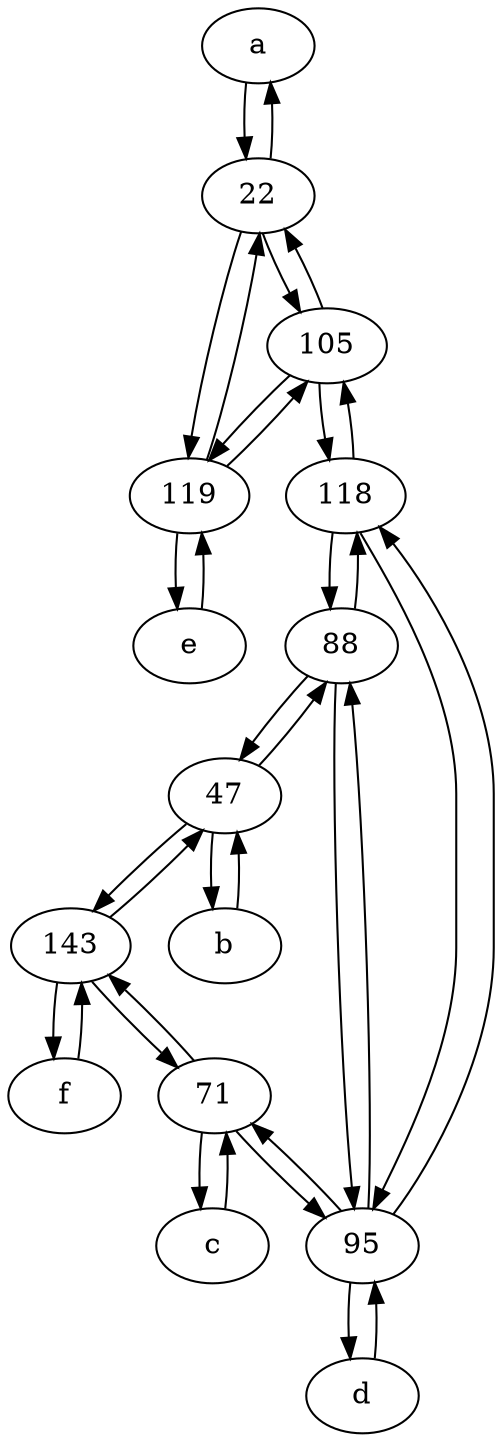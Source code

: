 digraph  {
	a [pos="40,10!"];
	119;
	22;
	88;
	143;
	105;
	f [pos="15,45!"];
	b [pos="50,20!"];
	e [pos="30,50!"];
	47;
	71;
	d [pos="20,30!"];
	c [pos="20,10!"];
	118;
	95;
	105 -> 119;
	88 -> 118;
	f -> 143;
	88 -> 95;
	71 -> 95;
	119 -> 22;
	d -> 95;
	119 -> 105;
	118 -> 95;
	a -> 22;
	47 -> 143;
	88 -> 47;
	71 -> 143;
	b -> 47;
	105 -> 118;
	95 -> d;
	95 -> 88;
	47 -> b;
	143 -> 71;
	c -> 71;
	143 -> 47;
	143 -> f;
	71 -> c;
	95 -> 71;
	22 -> 105;
	95 -> 118;
	22 -> a;
	47 -> 88;
	119 -> e;
	22 -> 119;
	e -> 119;
	118 -> 105;
	118 -> 88;
	105 -> 22;

	}